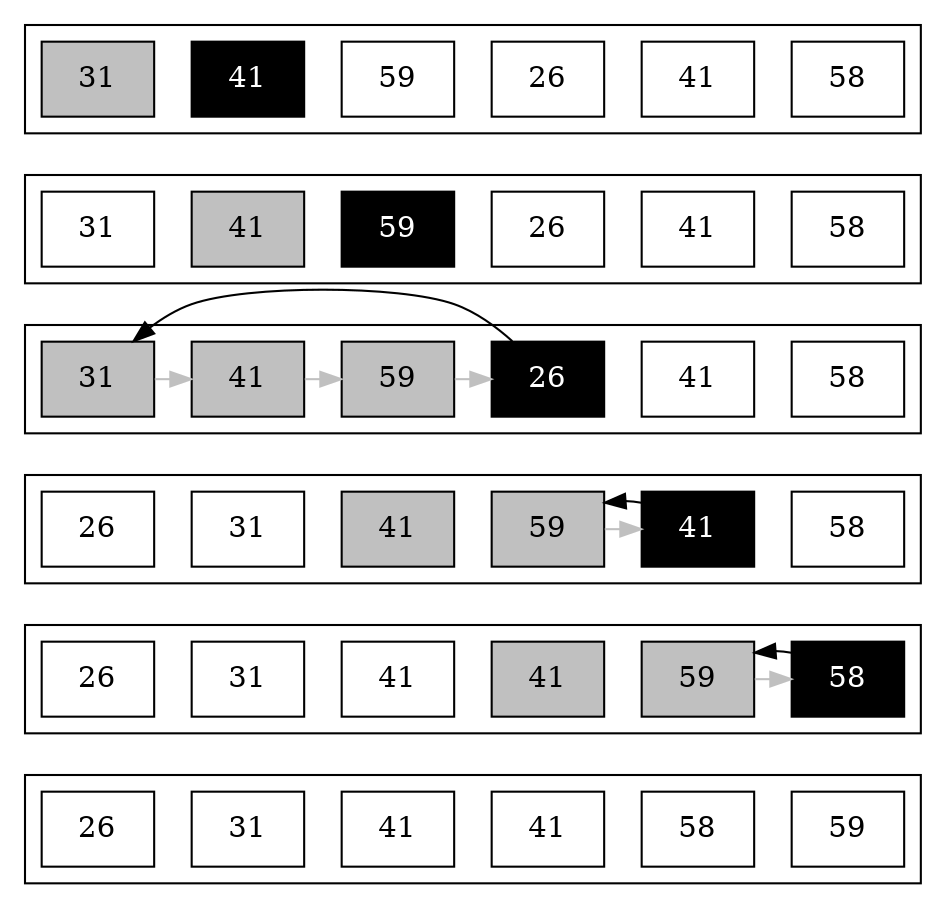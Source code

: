digraph g {
  node [shape=box style=filled fillcolor=white];

  subgraph cluster_A {
    A1 [label="31" fillcolor=gray];
    A2 [label="41" fillcolor=black fontcolor=white];
    A3 [label="59"];
    A4 [label="26"];
    A5 [label="41"];
    A6 [label="58"];

    { rank=same; A1, A2, A3, A4, A5, A6 }
    A1 -> A2 -> A3 -> A4 -> A5 -> A6 [style=invis];
  }

  subgraph cluster_B {
    B1 [label="31"];
    B2 [label="41" fillcolor=gray];
    B3 [label="59" fillcolor=black fontcolor=white];
    B4 [label="26"];
    B5 [label="41"];
    B6 [label="58"];

    { rank=same; B1, B2, B3, B4, B5, B6 }
    B1 -> B2 -> B3 -> B4 -> B5 -> B6 [style=invis];
  }

  subgraph cluster_C {
    C1 [label="31" fillcolor=gray];
    C2 [label="41" fillcolor=gray];
    C3 [label="59" fillcolor=gray];
    C4 [label="26" fillcolor=black fontcolor=white];
    C5 [label="41"];
    C6 [label="58"];

    { rank=same; C1, C2, C3, C4, C5, C6 }
    C1 -> C2 -> C3 -> C4 [color=gray];
    C4 -> C1 [constraint=false];
    C4 -> C5 -> C6 [style=invis];
  }

  subgraph cluster_D {
    D1 [label="26"];
    D2 [label="31"];
    D3 [label="41" fillcolor=gray];
    D4 [label="59" fillcolor=gray];
    D5 [label="41" fillcolor=black fontcolor=white];
    D6 [label="58"];

    { rank=same; D1, D2, D3, D4, D5, D6 }
    D1 -> D2 -> D3 -> D4 -> D5 -> D6 [style=invis];
    D4 -> D5 [constraint=false color=gray];
    D5 -> D4 [constraint=false color=black];
  }

  subgraph cluster_E {
    E1 [label="26"];
    E2 [label="31"];
    E3 [label="41"];
    E4 [label="41" fillcolor=gray];
    E5 [label="59" fillcolor=gray];
    E6 [label="58" fillcolor=black fontcolor=white];

    { rank=same; E1, E2, E3, E4, E5, E6 }
    E1 -> E2 -> E3 -> E4 -> E5 -> E6 [style=invis];
    E5 -> E6 [constraint=false color=gray];
    E6 -> E5 [constraint=false color=black];
  }

  subgraph cluster_F {
    F1 [label="26"];
    F2 [label="31"];
    F3 [label="41"];
    F4 [label="41"];
    F5 [label="58"];
    F6 [label="59"];

    { rank=same; F1, F2, F3, F4, F5, F6 }
    F1 -> F2 -> F3 -> F4 -> F5 -> F6 [style=invis];
  }

  A1 -> B1 -> C1 -> D1 -> E1 -> F1 [style=invis];
}
